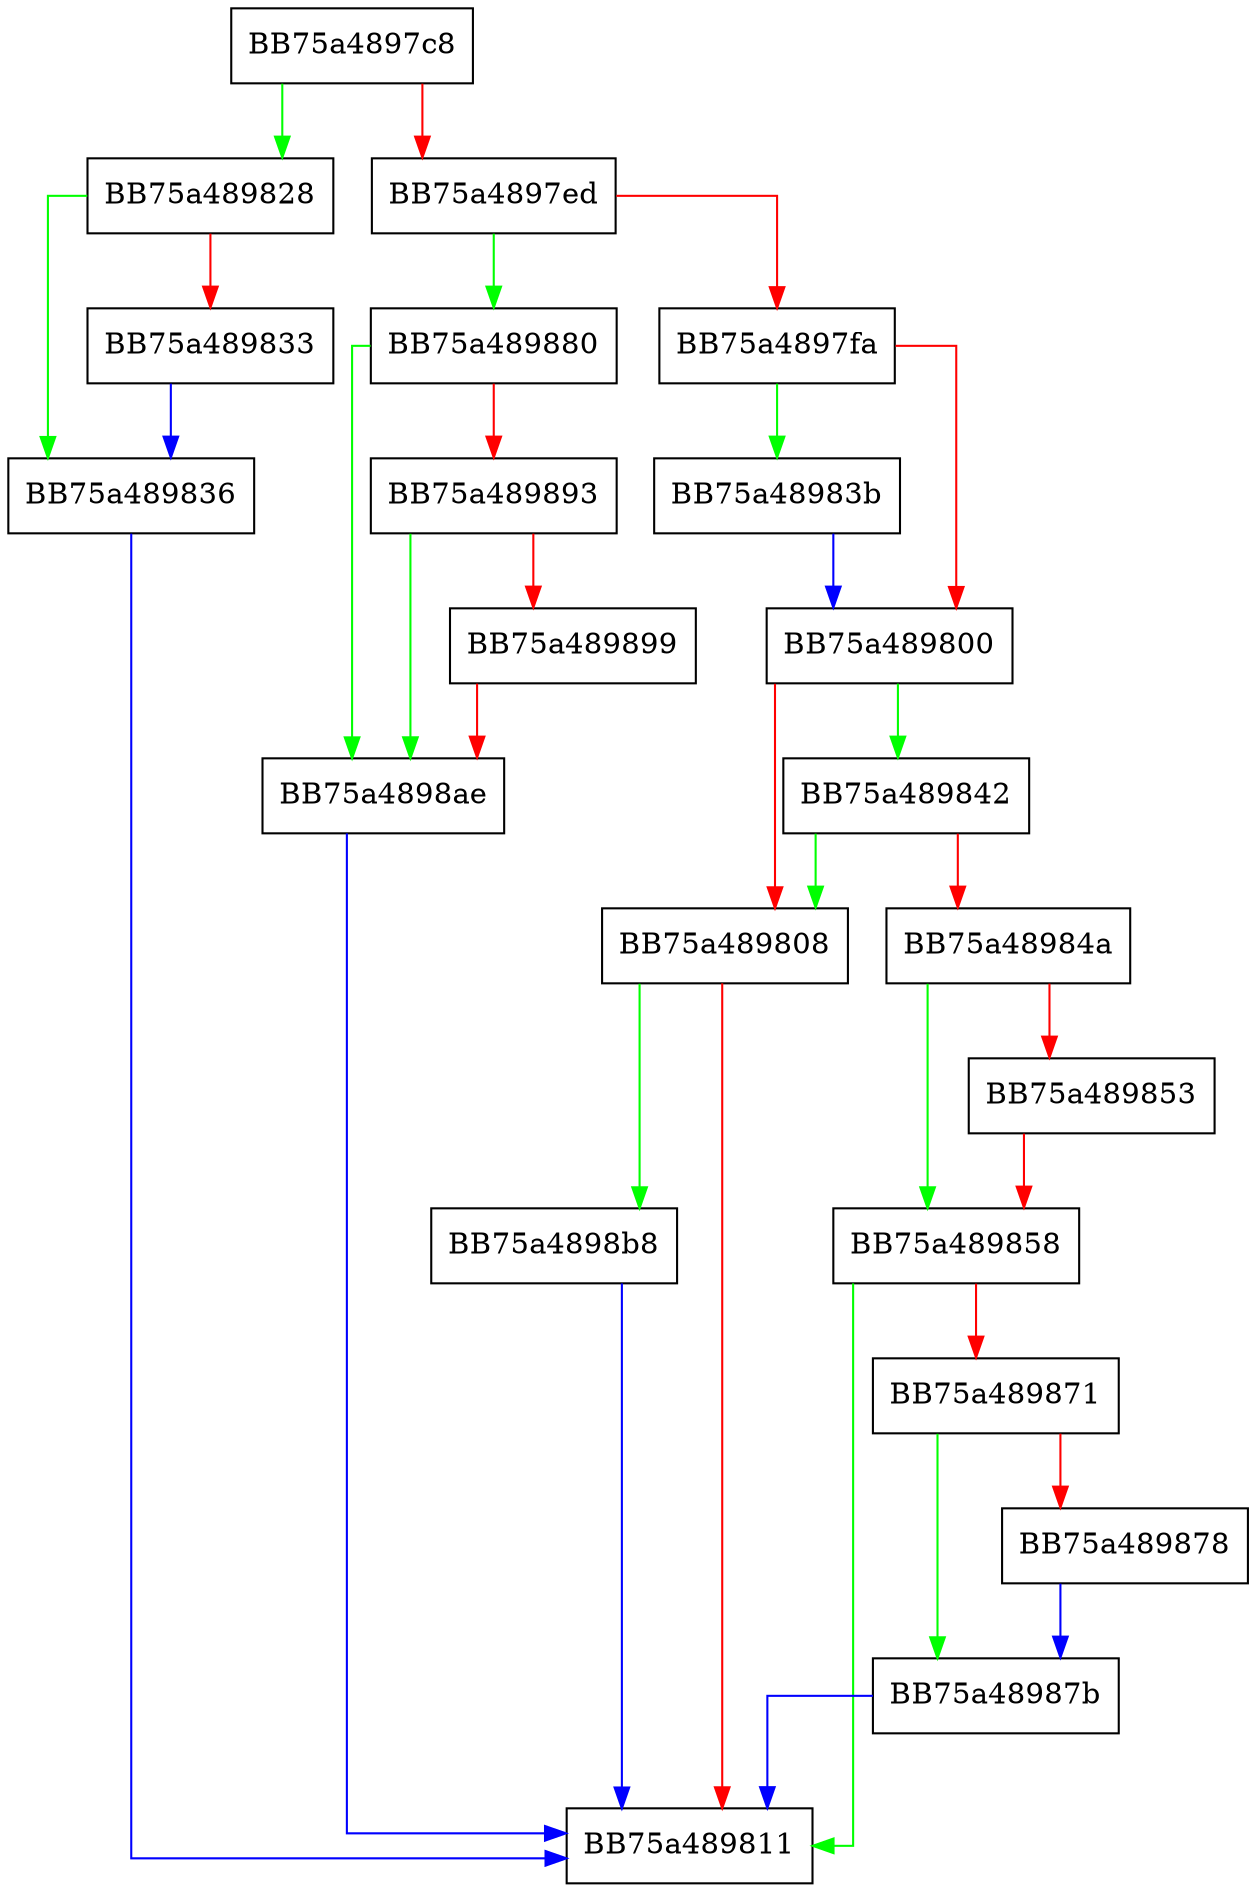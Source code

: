 digraph GetForwardedName {
  node [shape="box"];
  graph [splines=ortho];
  BB75a4897c8 -> BB75a489828 [color="green"];
  BB75a4897c8 -> BB75a4897ed [color="red"];
  BB75a4897ed -> BB75a489880 [color="green"];
  BB75a4897ed -> BB75a4897fa [color="red"];
  BB75a4897fa -> BB75a48983b [color="green"];
  BB75a4897fa -> BB75a489800 [color="red"];
  BB75a489800 -> BB75a489842 [color="green"];
  BB75a489800 -> BB75a489808 [color="red"];
  BB75a489808 -> BB75a4898b8 [color="green"];
  BB75a489808 -> BB75a489811 [color="red"];
  BB75a489828 -> BB75a489836 [color="green"];
  BB75a489828 -> BB75a489833 [color="red"];
  BB75a489833 -> BB75a489836 [color="blue"];
  BB75a489836 -> BB75a489811 [color="blue"];
  BB75a48983b -> BB75a489800 [color="blue"];
  BB75a489842 -> BB75a489808 [color="green"];
  BB75a489842 -> BB75a48984a [color="red"];
  BB75a48984a -> BB75a489858 [color="green"];
  BB75a48984a -> BB75a489853 [color="red"];
  BB75a489853 -> BB75a489858 [color="red"];
  BB75a489858 -> BB75a489811 [color="green"];
  BB75a489858 -> BB75a489871 [color="red"];
  BB75a489871 -> BB75a48987b [color="green"];
  BB75a489871 -> BB75a489878 [color="red"];
  BB75a489878 -> BB75a48987b [color="blue"];
  BB75a48987b -> BB75a489811 [color="blue"];
  BB75a489880 -> BB75a4898ae [color="green"];
  BB75a489880 -> BB75a489893 [color="red"];
  BB75a489893 -> BB75a4898ae [color="green"];
  BB75a489893 -> BB75a489899 [color="red"];
  BB75a489899 -> BB75a4898ae [color="red"];
  BB75a4898ae -> BB75a489811 [color="blue"];
  BB75a4898b8 -> BB75a489811 [color="blue"];
}